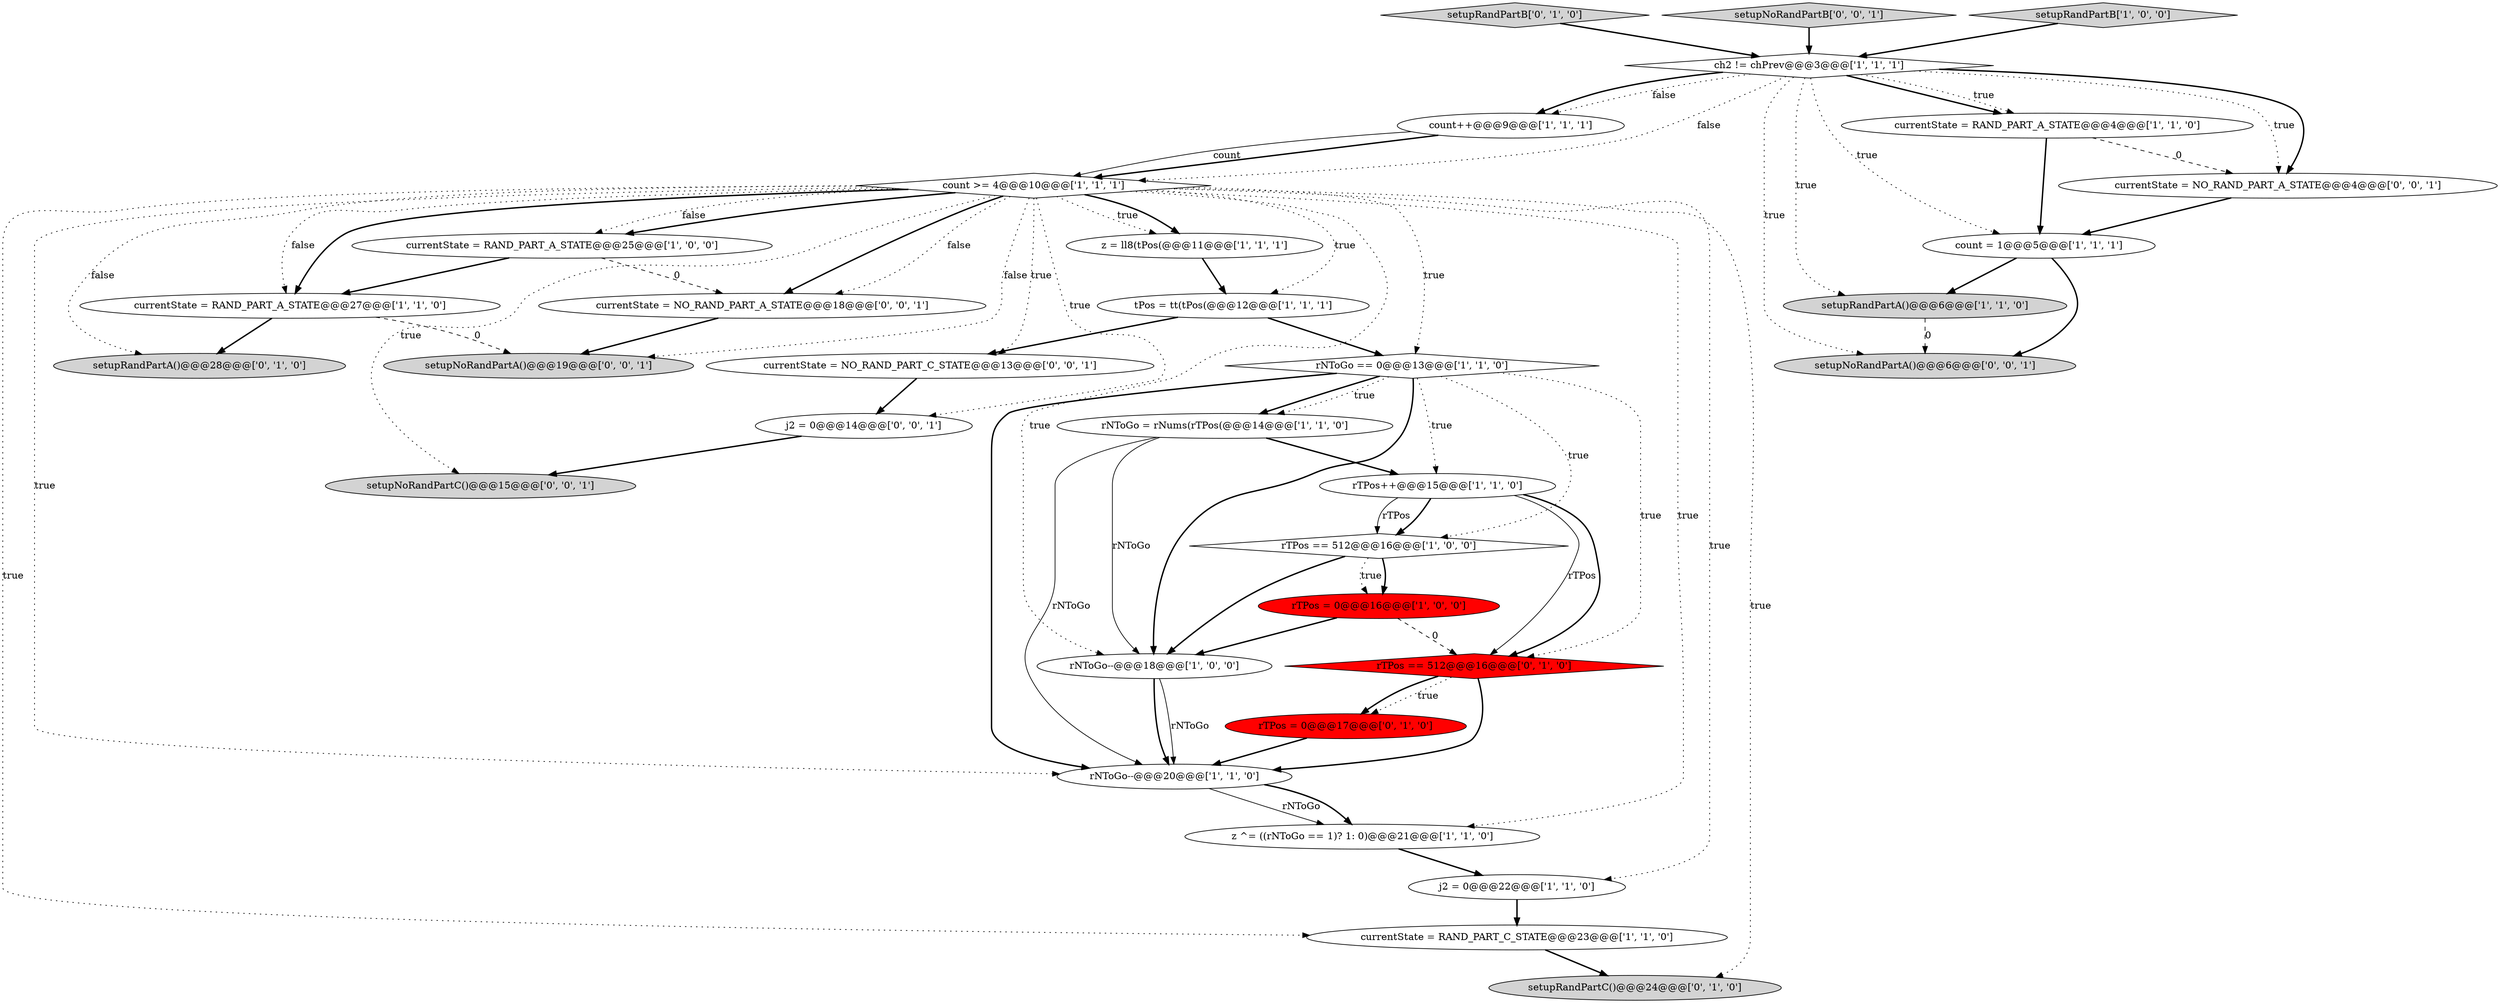 digraph {
17 [style = filled, label = "currentState = RAND_PART_A_STATE@@@25@@@['1', '0', '0']", fillcolor = white, shape = ellipse image = "AAA0AAABBB1BBB"];
3 [style = filled, label = "count = 1@@@5@@@['1', '1', '1']", fillcolor = white, shape = ellipse image = "AAA0AAABBB1BBB"];
33 [style = filled, label = "setupNoRandPartA()@@@19@@@['0', '0', '1']", fillcolor = lightgray, shape = ellipse image = "AAA0AAABBB3BBB"];
1 [style = filled, label = "rTPos++@@@15@@@['1', '1', '0']", fillcolor = white, shape = ellipse image = "AAA0AAABBB1BBB"];
7 [style = filled, label = "currentState = RAND_PART_C_STATE@@@23@@@['1', '1', '0']", fillcolor = white, shape = ellipse image = "AAA0AAABBB1BBB"];
14 [style = filled, label = "setupRandPartA()@@@6@@@['1', '1', '0']", fillcolor = lightgray, shape = ellipse image = "AAA0AAABBB1BBB"];
28 [style = filled, label = "j2 = 0@@@14@@@['0', '0', '1']", fillcolor = white, shape = ellipse image = "AAA0AAABBB3BBB"];
30 [style = filled, label = "currentState = NO_RAND_PART_A_STATE@@@4@@@['0', '0', '1']", fillcolor = white, shape = ellipse image = "AAA0AAABBB3BBB"];
0 [style = filled, label = "z = ll8(tPos(@@@11@@@['1', '1', '1']", fillcolor = white, shape = ellipse image = "AAA0AAABBB1BBB"];
6 [style = filled, label = "rNToGo == 0@@@13@@@['1', '1', '0']", fillcolor = white, shape = diamond image = "AAA0AAABBB1BBB"];
22 [style = filled, label = "setupRandPartB['0', '1', '0']", fillcolor = lightgray, shape = diamond image = "AAA0AAABBB2BBB"];
31 [style = filled, label = "setupNoRandPartA()@@@6@@@['0', '0', '1']", fillcolor = lightgray, shape = ellipse image = "AAA0AAABBB3BBB"];
9 [style = filled, label = "rNToGo--@@@18@@@['1', '0', '0']", fillcolor = white, shape = ellipse image = "AAA0AAABBB1BBB"];
12 [style = filled, label = "z ^= ((rNToGo == 1)? 1: 0)@@@21@@@['1', '1', '0']", fillcolor = white, shape = ellipse image = "AAA0AAABBB1BBB"];
2 [style = filled, label = "currentState = RAND_PART_A_STATE@@@4@@@['1', '1', '0']", fillcolor = white, shape = ellipse image = "AAA0AAABBB1BBB"];
16 [style = filled, label = "rNToGo--@@@20@@@['1', '1', '0']", fillcolor = white, shape = ellipse image = "AAA0AAABBB1BBB"];
19 [style = filled, label = "count++@@@9@@@['1', '1', '1']", fillcolor = white, shape = ellipse image = "AAA0AAABBB1BBB"];
25 [style = filled, label = "rTPos = 0@@@17@@@['0', '1', '0']", fillcolor = red, shape = ellipse image = "AAA1AAABBB2BBB"];
32 [style = filled, label = "currentState = NO_RAND_PART_A_STATE@@@18@@@['0', '0', '1']", fillcolor = white, shape = ellipse image = "AAA0AAABBB3BBB"];
11 [style = filled, label = "ch2 != chPrev@@@3@@@['1', '1', '1']", fillcolor = white, shape = diamond image = "AAA0AAABBB1BBB"];
26 [style = filled, label = "setupNoRandPartC()@@@15@@@['0', '0', '1']", fillcolor = lightgray, shape = ellipse image = "AAA0AAABBB3BBB"];
24 [style = filled, label = "rTPos == 512@@@16@@@['0', '1', '0']", fillcolor = red, shape = diamond image = "AAA1AAABBB2BBB"];
13 [style = filled, label = "currentState = RAND_PART_A_STATE@@@27@@@['1', '1', '0']", fillcolor = white, shape = ellipse image = "AAA0AAABBB1BBB"];
10 [style = filled, label = "j2 = 0@@@22@@@['1', '1', '0']", fillcolor = white, shape = ellipse image = "AAA0AAABBB1BBB"];
20 [style = filled, label = "count >= 4@@@10@@@['1', '1', '1']", fillcolor = white, shape = diamond image = "AAA0AAABBB1BBB"];
29 [style = filled, label = "currentState = NO_RAND_PART_C_STATE@@@13@@@['0', '0', '1']", fillcolor = white, shape = ellipse image = "AAA0AAABBB3BBB"];
18 [style = filled, label = "rTPos = 0@@@16@@@['1', '0', '0']", fillcolor = red, shape = ellipse image = "AAA1AAABBB1BBB"];
21 [style = filled, label = "setupRandPartC()@@@24@@@['0', '1', '0']", fillcolor = lightgray, shape = ellipse image = "AAA0AAABBB2BBB"];
8 [style = filled, label = "rTPos == 512@@@16@@@['1', '0', '0']", fillcolor = white, shape = diamond image = "AAA0AAABBB1BBB"];
23 [style = filled, label = "setupRandPartA()@@@28@@@['0', '1', '0']", fillcolor = lightgray, shape = ellipse image = "AAA0AAABBB2BBB"];
4 [style = filled, label = "rNToGo = rNums(rTPos(@@@14@@@['1', '1', '0']", fillcolor = white, shape = ellipse image = "AAA0AAABBB1BBB"];
27 [style = filled, label = "setupNoRandPartB['0', '0', '1']", fillcolor = lightgray, shape = diamond image = "AAA0AAABBB3BBB"];
5 [style = filled, label = "tPos = tt(tPos(@@@12@@@['1', '1', '1']", fillcolor = white, shape = ellipse image = "AAA0AAABBB1BBB"];
15 [style = filled, label = "setupRandPartB['1', '0', '0']", fillcolor = lightgray, shape = diamond image = "AAA0AAABBB1BBB"];
5->29 [style = bold, label=""];
6->24 [style = dotted, label="true"];
20->17 [style = bold, label=""];
20->13 [style = bold, label=""];
1->8 [style = bold, label=""];
20->9 [style = dotted, label="true"];
11->30 [style = dotted, label="true"];
24->25 [style = dotted, label="true"];
3->31 [style = bold, label=""];
8->18 [style = bold, label=""];
1->24 [style = solid, label="rTPos"];
19->20 [style = bold, label=""];
20->0 [style = dotted, label="true"];
20->26 [style = dotted, label="true"];
2->3 [style = bold, label=""];
3->14 [style = bold, label=""];
20->0 [style = bold, label=""];
6->1 [style = dotted, label="true"];
11->14 [style = dotted, label="true"];
20->32 [style = dotted, label="false"];
1->8 [style = solid, label="rTPos"];
20->32 [style = bold, label=""];
20->17 [style = dotted, label="false"];
28->26 [style = bold, label=""];
17->32 [style = dashed, label="0"];
20->21 [style = dotted, label="true"];
20->7 [style = dotted, label="true"];
11->19 [style = bold, label=""];
20->23 [style = dotted, label="false"];
25->16 [style = bold, label=""];
2->30 [style = dashed, label="0"];
10->7 [style = bold, label=""];
11->2 [style = bold, label=""];
9->16 [style = bold, label=""];
32->33 [style = bold, label=""];
19->20 [style = solid, label="count"];
29->28 [style = bold, label=""];
20->5 [style = dotted, label="true"];
24->16 [style = bold, label=""];
11->20 [style = dotted, label="false"];
6->4 [style = bold, label=""];
11->2 [style = dotted, label="true"];
12->10 [style = bold, label=""];
11->31 [style = dotted, label="true"];
4->16 [style = solid, label="rNToGo"];
16->12 [style = solid, label="rNToGo"];
5->6 [style = bold, label=""];
6->4 [style = dotted, label="true"];
15->11 [style = bold, label=""];
30->3 [style = bold, label=""];
11->19 [style = dotted, label="false"];
20->29 [style = dotted, label="true"];
6->8 [style = dotted, label="true"];
20->28 [style = dotted, label="true"];
6->16 [style = bold, label=""];
1->24 [style = bold, label=""];
24->25 [style = bold, label=""];
9->16 [style = solid, label="rNToGo"];
20->10 [style = dotted, label="true"];
8->9 [style = bold, label=""];
18->9 [style = bold, label=""];
13->23 [style = bold, label=""];
27->11 [style = bold, label=""];
8->18 [style = dotted, label="true"];
7->21 [style = bold, label=""];
13->33 [style = dashed, label="0"];
4->1 [style = bold, label=""];
20->12 [style = dotted, label="true"];
20->13 [style = dotted, label="false"];
17->13 [style = bold, label=""];
6->9 [style = bold, label=""];
4->9 [style = solid, label="rNToGo"];
11->3 [style = dotted, label="true"];
20->33 [style = dotted, label="false"];
16->12 [style = bold, label=""];
22->11 [style = bold, label=""];
11->30 [style = bold, label=""];
18->24 [style = dashed, label="0"];
20->6 [style = dotted, label="true"];
20->16 [style = dotted, label="true"];
0->5 [style = bold, label=""];
14->31 [style = dashed, label="0"];
}
